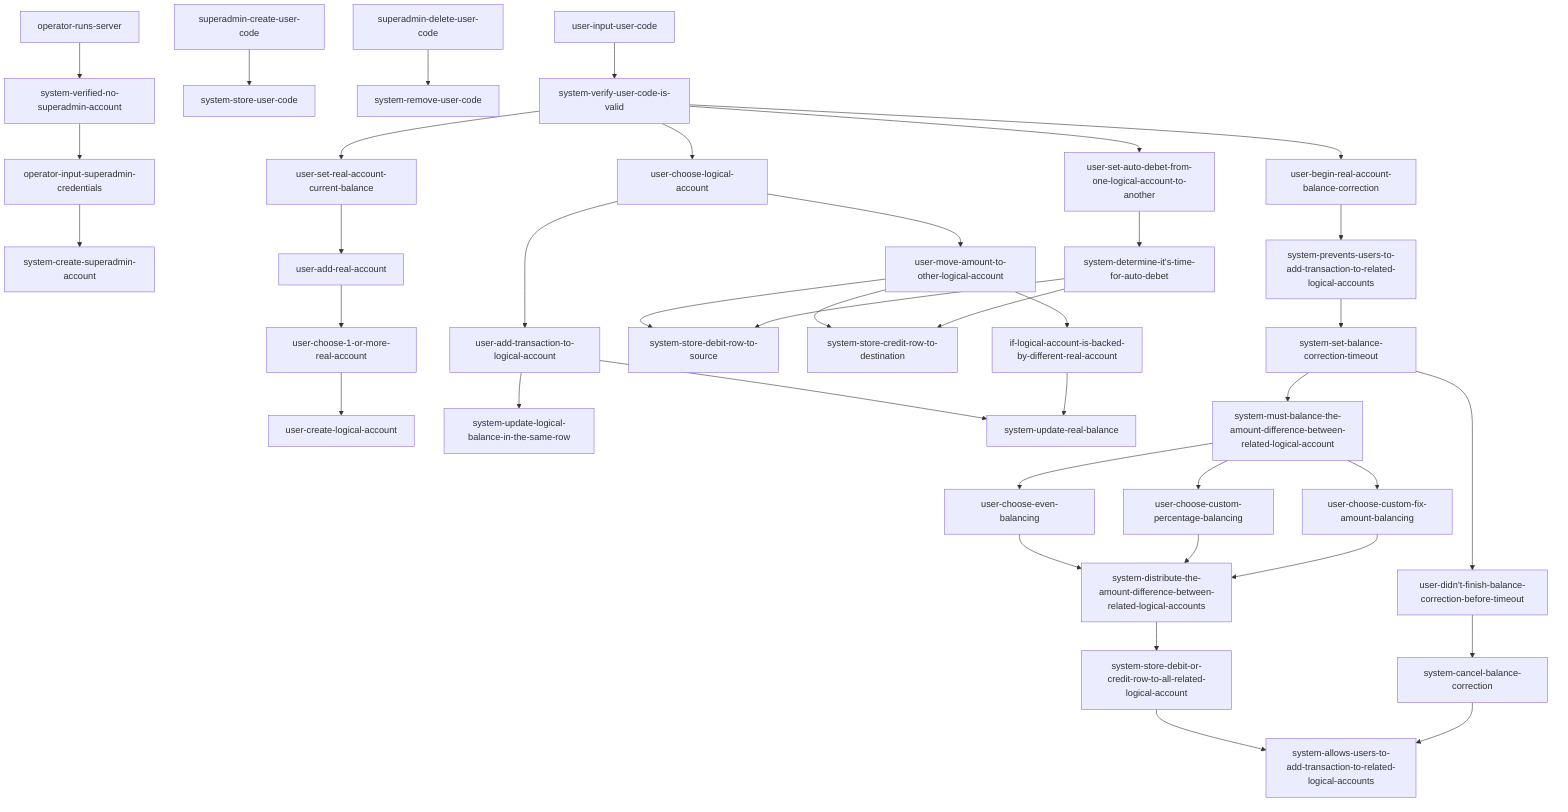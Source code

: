 %% v1.0.0
graph
    operator-runs-server --> system-verified-no-superadmin-account
    system-verified-no-superadmin-account --> operator-input-superadmin-credentials
    operator-input-superadmin-credentials --> system-create-superadmin-account

    superadmin-create-user-code --> system-store-user-code
    superadmin-delete-user-code --> system-remove-user-code

    user-input-user-code --> system-verify-user-code-is-valid

    system-verify-user-code-is-valid --> user-set-real-account-current-balance
    user-set-real-account-current-balance --> user-add-real-account
    user-add-real-account --> user-choose-1-or-more-real-account
    user-choose-1-or-more-real-account --> user-create-logical-account

    system-verify-user-code-is-valid --> user-choose-logical-account

    user-choose-logical-account --> user-add-transaction-to-logical-account
    user-add-transaction-to-logical-account --> system-update-logical-balance-in-the-same-row
    user-add-transaction-to-logical-account --> system-update-real-balance

    user-choose-logical-account --> user-move-amount-to-other-logical-account
    user-move-amount-to-other-logical-account --> system-store-debit-row-to-source
    user-move-amount-to-other-logical-account --> system-store-credit-row-to-destination
    user-move-amount-to-other-logical-account --> if-logical-account-is-backed-by-different-real-account
    if-logical-account-is-backed-by-different-real-account --> system-update-real-balance

    system-verify-user-code-is-valid --> user-begin-real-account-balance-correction
    user-begin-real-account-balance-correction --> system-prevents-users-to-add-transaction-to-related-logical-accounts
    system-prevents-users-to-add-transaction-to-related-logical-accounts --> system-set-balance-correction-timeout
    system-set-balance-correction-timeout --> system-must-balance-the-amount-difference-between-related-logical-account
    system-set-balance-correction-timeout --> user-didn't-finish-balance-correction-before-timeout
    user-didn't-finish-balance-correction-before-timeout --> system-cancel-balance-correction
    system-must-balance-the-amount-difference-between-related-logical-account --> user-choose-even-balancing
    user-choose-even-balancing --> system-distribute-the-amount-difference-between-related-logical-accounts
    system-must-balance-the-amount-difference-between-related-logical-account --> user-choose-custom-percentage-balancing
    user-choose-custom-percentage-balancing --> system-distribute-the-amount-difference-between-related-logical-accounts
    system-must-balance-the-amount-difference-between-related-logical-account --> user-choose-custom-fix-amount-balancing
    user-choose-custom-fix-amount-balancing --> system-distribute-the-amount-difference-between-related-logical-accounts
    system-distribute-the-amount-difference-between-related-logical-accounts --> system-store-debit-or-credit-row-to-all-related-logical-account
    system-store-debit-or-credit-row-to-all-related-logical-account --> system-allows-users-to-add-transaction-to-related-logical-accounts
    system-cancel-balance-correction --> system-allows-users-to-add-transaction-to-related-logical-accounts

    system-verify-user-code-is-valid --> user-set-auto-debet-from-one-logical-account-to-another
    user-set-auto-debet-from-one-logical-account-to-another --> system-determine-it's-time-for-auto-debet
    system-determine-it's-time-for-auto-debet --> system-store-debit-row-to-source
    system-determine-it's-time-for-auto-debet --> system-store-credit-row-to-destination